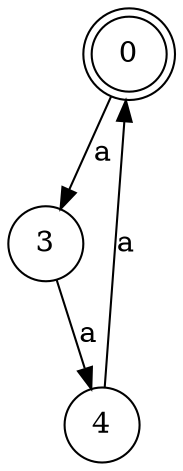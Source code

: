 digraph {
	0 [shape=doublecircle]
	3 [shape=circle]
	4 [shape=circle]
	0 -> 3 [label=a]
	3 -> 4 [label=a]
	4 -> 0 [label=a]
}
